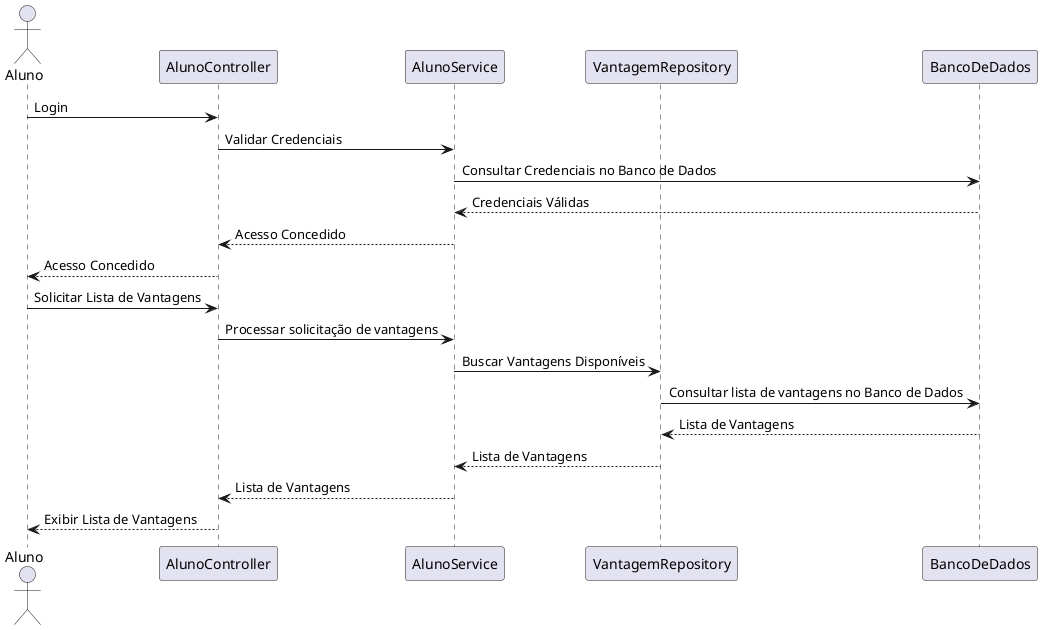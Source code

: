 @startuml
actor Aluno as A
participant AlunoController as AC
participant AlunoService as AS
participant VantagemRepository as VR
participant BancoDeDados as BD

A -> AC : Login
AC -> AS : Validar Credenciais
AS -> BD : Consultar Credenciais no Banco de Dados
BD --> AS : Credenciais Válidas
AS --> AC : Acesso Concedido
AC --> A : Acesso Concedido

A -> AC : Solicitar Lista de Vantagens
AC -> AS : Processar solicitação de vantagens
AS -> VR : Buscar Vantagens Disponíveis
VR -> BD : Consultar lista de vantagens no Banco de Dados
BD --> VR : Lista de Vantagens
VR --> AS : Lista de Vantagens
AS --> AC : Lista de Vantagens
AC --> A : Exibir Lista de Vantagens

@enduml
